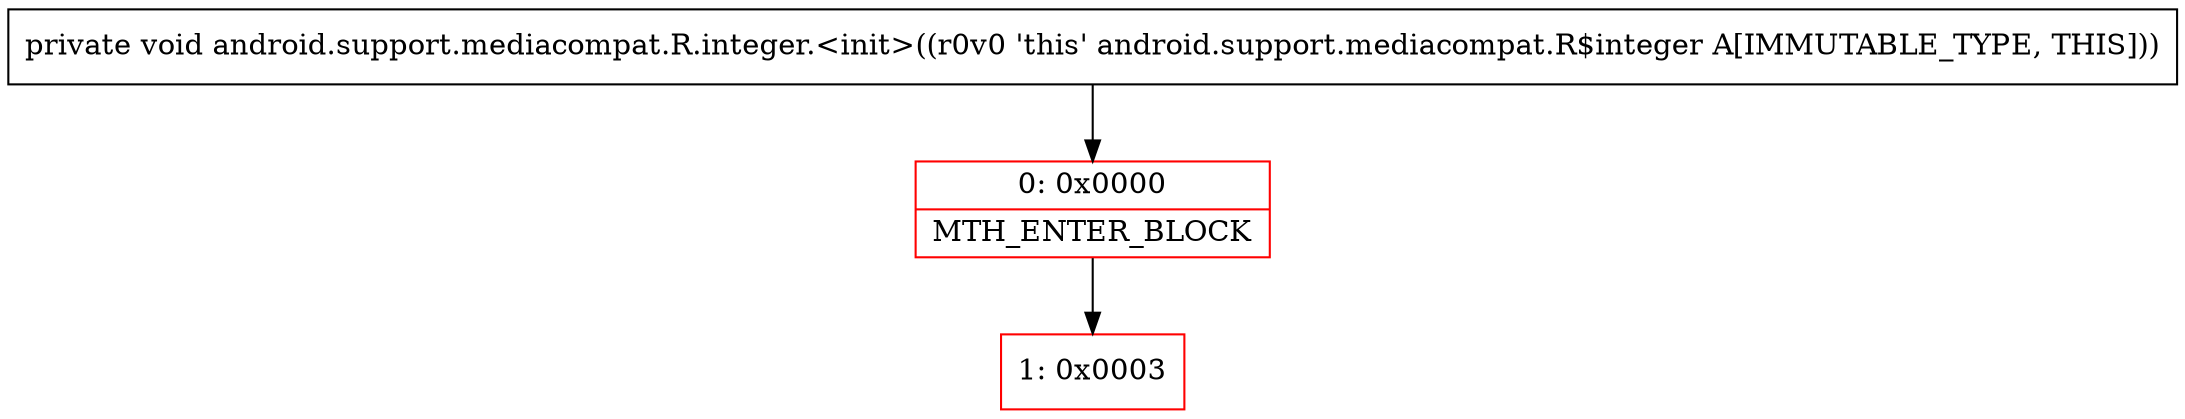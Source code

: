 digraph "CFG forandroid.support.mediacompat.R.integer.\<init\>()V" {
subgraph cluster_Region_1348323840 {
label = "R(0)";
node [shape=record,color=blue];
}
Node_0 [shape=record,color=red,label="{0\:\ 0x0000|MTH_ENTER_BLOCK\l}"];
Node_1 [shape=record,color=red,label="{1\:\ 0x0003}"];
MethodNode[shape=record,label="{private void android.support.mediacompat.R.integer.\<init\>((r0v0 'this' android.support.mediacompat.R$integer A[IMMUTABLE_TYPE, THIS])) }"];
MethodNode -> Node_0;
Node_0 -> Node_1;
}

